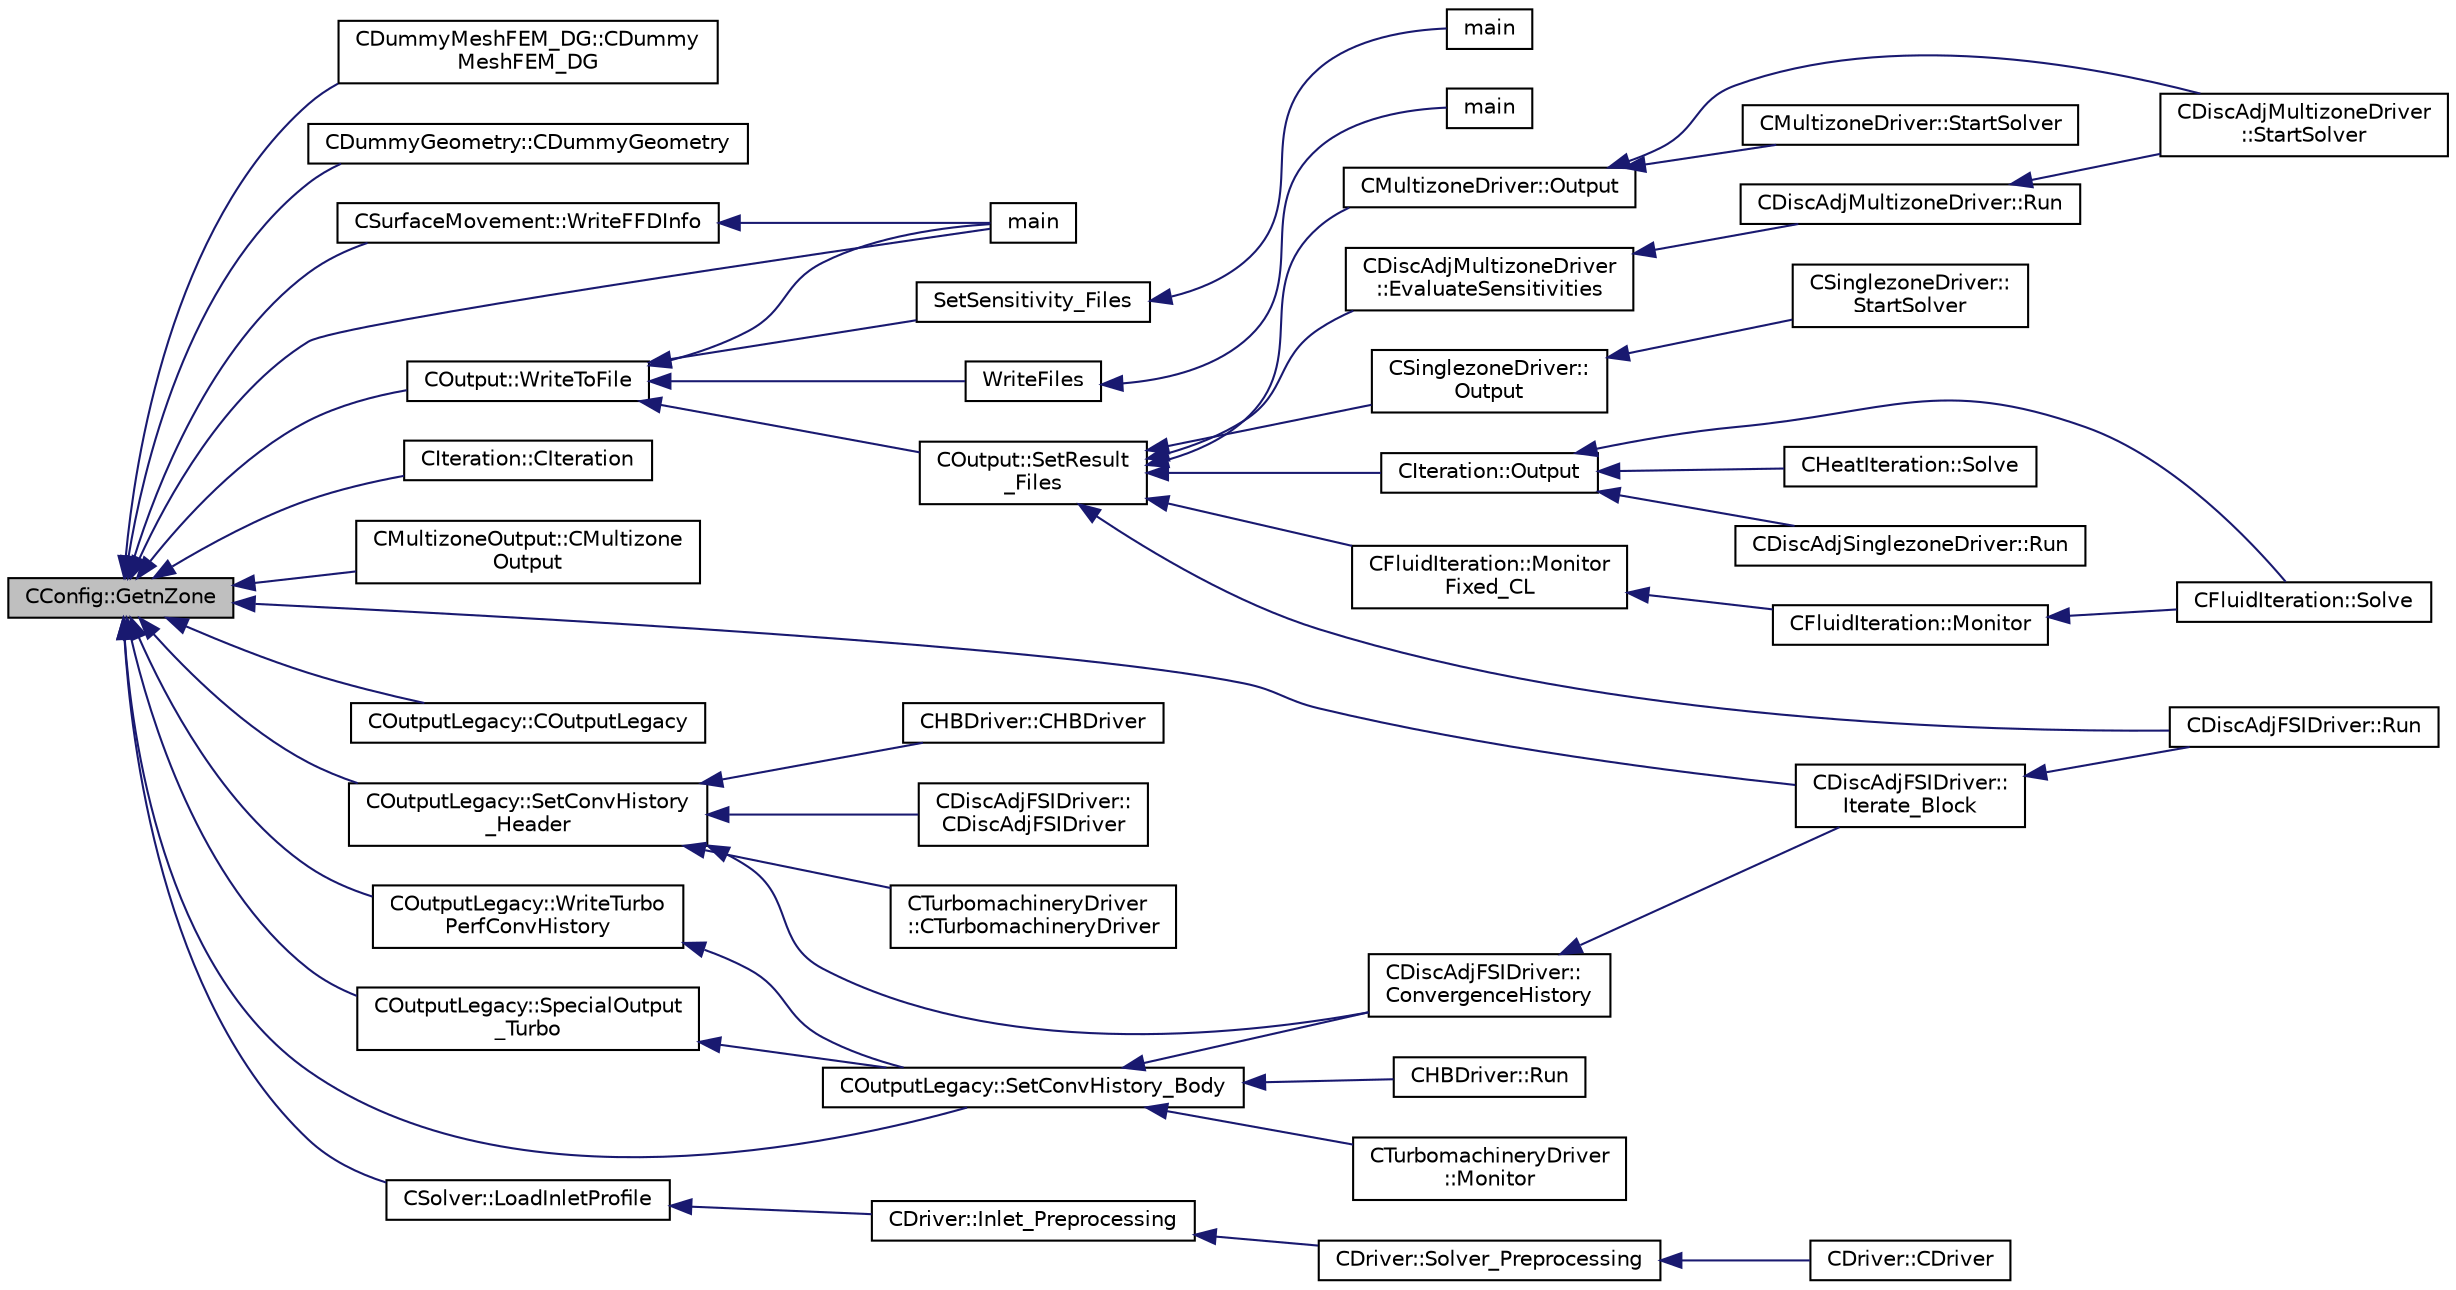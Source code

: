 digraph "CConfig::GetnZone"
{
  edge [fontname="Helvetica",fontsize="10",labelfontname="Helvetica",labelfontsize="10"];
  node [fontname="Helvetica",fontsize="10",shape=record];
  rankdir="LR";
  Node9820 [label="CConfig::GetnZone",height=0.2,width=0.4,color="black", fillcolor="grey75", style="filled", fontcolor="black"];
  Node9820 -> Node9821 [dir="back",color="midnightblue",fontsize="10",style="solid",fontname="Helvetica"];
  Node9821 [label="CDummyMeshFEM_DG::CDummy\lMeshFEM_DG",height=0.2,width=0.4,color="black", fillcolor="white", style="filled",URL="$class_c_dummy_mesh_f_e_m___d_g.html#a292c0e183f7ee0db7badeccc4bd05ac4",tooltip="Constructor of the class. "];
  Node9820 -> Node9822 [dir="back",color="midnightblue",fontsize="10",style="solid",fontname="Helvetica"];
  Node9822 [label="CDummyGeometry::CDummyGeometry",height=0.2,width=0.4,color="black", fillcolor="white", style="filled",URL="$class_c_dummy_geometry.html#a4aa99e7c9145b9f4e3809a91f103606b",tooltip="Constructor of the class. "];
  Node9820 -> Node9823 [dir="back",color="midnightblue",fontsize="10",style="solid",fontname="Helvetica"];
  Node9823 [label="CSurfaceMovement::WriteFFDInfo",height=0.2,width=0.4,color="black", fillcolor="white", style="filled",URL="$class_c_surface_movement.html#a04a626a52ad7acef005b80daeb1144e9",tooltip="Write the Free Form information in the SU2 file. "];
  Node9823 -> Node9824 [dir="back",color="midnightblue",fontsize="10",style="solid",fontname="Helvetica"];
  Node9824 [label="main",height=0.2,width=0.4,color="black", fillcolor="white", style="filled",URL="$_s_u2___d_e_f_8cpp.html#a0ddf1224851353fc92bfbff6f499fa97"];
  Node9820 -> Node9825 [dir="back",color="midnightblue",fontsize="10",style="solid",fontname="Helvetica"];
  Node9825 [label="CDiscAdjFSIDriver::\lIterate_Block",height=0.2,width=0.4,color="black", fillcolor="white", style="filled",URL="$class_c_disc_adj_f_s_i_driver.html#a84949f139fa795b7d34d6ff77e82eb5c",tooltip="Iterate a certain block for adjoint FSI - may be the whole set of variables or independent and subite..."];
  Node9825 -> Node9826 [dir="back",color="midnightblue",fontsize="10",style="solid",fontname="Helvetica"];
  Node9826 [label="CDiscAdjFSIDriver::Run",height=0.2,width=0.4,color="black", fillcolor="white", style="filled",URL="$class_c_disc_adj_f_s_i_driver.html#a2e965d6e9c4dcfc296077cae225cab21",tooltip="Run a Discrete Adjoint iteration for the FSI problem. "];
  Node9820 -> Node9827 [dir="back",color="midnightblue",fontsize="10",style="solid",fontname="Helvetica"];
  Node9827 [label="CIteration::CIteration",height=0.2,width=0.4,color="black", fillcolor="white", style="filled",URL="$class_c_iteration.html#a39be84a1ff56f5daa37f17de0ce73b03",tooltip="Constructor of the class. "];
  Node9820 -> Node9828 [dir="back",color="midnightblue",fontsize="10",style="solid",fontname="Helvetica"];
  Node9828 [label="CMultizoneOutput::CMultizone\lOutput",height=0.2,width=0.4,color="black", fillcolor="white", style="filled",URL="$class_c_multizone_output.html#a7100cd9a661c73bd1d2f895485da5783",tooltip="Constructor of the class. "];
  Node9820 -> Node9829 [dir="back",color="midnightblue",fontsize="10",style="solid",fontname="Helvetica"];
  Node9829 [label="COutput::WriteToFile",height=0.2,width=0.4,color="black", fillcolor="white", style="filled",URL="$class_c_output.html#af8fba1a012ec9464eb70e45d0bade78a",tooltip="Allocates the appropriate file writer based on the chosen format and writes sorted data to file..."];
  Node9829 -> Node9830 [dir="back",color="midnightblue",fontsize="10",style="solid",fontname="Helvetica"];
  Node9830 [label="COutput::SetResult\l_Files",height=0.2,width=0.4,color="black", fillcolor="white", style="filled",URL="$class_c_output.html#a8cae0e94e8769f55d5865df600acbc2f",tooltip="Loop through all requested output files and write the volume output data. "];
  Node9830 -> Node9831 [dir="back",color="midnightblue",fontsize="10",style="solid",fontname="Helvetica"];
  Node9831 [label="CDiscAdjMultizoneDriver\l::EvaluateSensitivities",height=0.2,width=0.4,color="black", fillcolor="white", style="filled",URL="$class_c_disc_adj_multizone_driver.html#ac2789097629674cfb7d4de64954024df",tooltip="Evaluate sensitivites for the current adjoint solution and output files. "];
  Node9831 -> Node9832 [dir="back",color="midnightblue",fontsize="10",style="solid",fontname="Helvetica"];
  Node9832 [label="CDiscAdjMultizoneDriver::Run",height=0.2,width=0.4,color="black", fillcolor="white", style="filled",URL="$class_c_disc_adj_multizone_driver.html#af996aecdb6d20aa4fc81c9b67295abf5",tooltip="[Overload] Run an discrete adjoint update of all solvers within multiple zones. "];
  Node9832 -> Node9833 [dir="back",color="midnightblue",fontsize="10",style="solid",fontname="Helvetica"];
  Node9833 [label="CDiscAdjMultizoneDriver\l::StartSolver",height=0.2,width=0.4,color="black", fillcolor="white", style="filled",URL="$class_c_disc_adj_multizone_driver.html#a75de0a1a482ceeed4301a384f1515092",tooltip="[Overload] Launch the computation for discrete adjoint multizone problems. "];
  Node9830 -> Node9826 [dir="back",color="midnightblue",fontsize="10",style="solid",fontname="Helvetica"];
  Node9830 -> Node9834 [dir="back",color="midnightblue",fontsize="10",style="solid",fontname="Helvetica"];
  Node9834 [label="CMultizoneDriver::Output",height=0.2,width=0.4,color="black", fillcolor="white", style="filled",URL="$class_c_multizone_driver.html#a994366ecc93e27a86948b93cd3c722e7",tooltip="Output the solution in solution file. "];
  Node9834 -> Node9833 [dir="back",color="midnightblue",fontsize="10",style="solid",fontname="Helvetica"];
  Node9834 -> Node9835 [dir="back",color="midnightblue",fontsize="10",style="solid",fontname="Helvetica"];
  Node9835 [label="CMultizoneDriver::StartSolver",height=0.2,width=0.4,color="black", fillcolor="white", style="filled",URL="$class_c_multizone_driver.html#a03cfc000c383ef0d86d34e1c6aef5ff3",tooltip="[Overload] Launch the computation for multizone problems. "];
  Node9830 -> Node9836 [dir="back",color="midnightblue",fontsize="10",style="solid",fontname="Helvetica"];
  Node9836 [label="CSinglezoneDriver::\lOutput",height=0.2,width=0.4,color="black", fillcolor="white", style="filled",URL="$class_c_singlezone_driver.html#afc32b69df4468ab19f5285782b91f0be",tooltip="Output the solution in solution file. "];
  Node9836 -> Node9837 [dir="back",color="midnightblue",fontsize="10",style="solid",fontname="Helvetica"];
  Node9837 [label="CSinglezoneDriver::\lStartSolver",height=0.2,width=0.4,color="black", fillcolor="white", style="filled",URL="$class_c_singlezone_driver.html#a6eb4215f7ee740a6d5edb798110ce44a",tooltip="[Overload] Launch the computation for single-zone problems. "];
  Node9830 -> Node9838 [dir="back",color="midnightblue",fontsize="10",style="solid",fontname="Helvetica"];
  Node9838 [label="CIteration::Output",height=0.2,width=0.4,color="black", fillcolor="white", style="filled",URL="$class_c_iteration.html#a81703988a52c42fd644506cd2009c8e1",tooltip="A virtual member. "];
  Node9838 -> Node9839 [dir="back",color="midnightblue",fontsize="10",style="solid",fontname="Helvetica"];
  Node9839 [label="CDiscAdjSinglezoneDriver::Run",height=0.2,width=0.4,color="black", fillcolor="white", style="filled",URL="$class_c_disc_adj_singlezone_driver.html#a624c84f750a031872526d62b93cff1f1",tooltip="Run a single iteration of the discrete adjoint solver with a single zone. "];
  Node9838 -> Node9840 [dir="back",color="midnightblue",fontsize="10",style="solid",fontname="Helvetica"];
  Node9840 [label="CFluidIteration::Solve",height=0.2,width=0.4,color="black", fillcolor="white", style="filled",URL="$class_c_fluid_iteration.html#ae22cd342c9c9d2ea5ac3f5103394ff80",tooltip="Iterate the fluid system for a number of Inner_Iter iterations. "];
  Node9838 -> Node9841 [dir="back",color="midnightblue",fontsize="10",style="solid",fontname="Helvetica"];
  Node9841 [label="CHeatIteration::Solve",height=0.2,width=0.4,color="black", fillcolor="white", style="filled",URL="$class_c_heat_iteration.html#ac9bc702cd04ec181d142db04b176e3b1",tooltip="Perform a single iteration of the wave system. "];
  Node9830 -> Node9842 [dir="back",color="midnightblue",fontsize="10",style="solid",fontname="Helvetica"];
  Node9842 [label="CFluidIteration::Monitor\lFixed_CL",height=0.2,width=0.4,color="black", fillcolor="white", style="filled",URL="$class_c_fluid_iteration.html#a21538ff2df862f29e659135452d901a1",tooltip="Fixed CL monitoring function. "];
  Node9842 -> Node9843 [dir="back",color="midnightblue",fontsize="10",style="solid",fontname="Helvetica"];
  Node9843 [label="CFluidIteration::Monitor",height=0.2,width=0.4,color="black", fillcolor="white", style="filled",URL="$class_c_fluid_iteration.html#a563192d869a4e82151c0bf6781b4890d",tooltip="Monitors the convergence and other metrics for the fluid system. "];
  Node9843 -> Node9840 [dir="back",color="midnightblue",fontsize="10",style="solid",fontname="Helvetica"];
  Node9829 -> Node9824 [dir="back",color="midnightblue",fontsize="10",style="solid",fontname="Helvetica"];
  Node9829 -> Node9844 [dir="back",color="midnightblue",fontsize="10",style="solid",fontname="Helvetica"];
  Node9844 [label="SetSensitivity_Files",height=0.2,width=0.4,color="black", fillcolor="white", style="filled",URL="$_s_u2___d_o_t_8cpp.html#a63d4fd49ad25f4916709545fb847948c",tooltip="Write the sensitivity (including mesh sensitivity) computed with the discrete adjoint method on the s..."];
  Node9844 -> Node9845 [dir="back",color="midnightblue",fontsize="10",style="solid",fontname="Helvetica"];
  Node9845 [label="main",height=0.2,width=0.4,color="black", fillcolor="white", style="filled",URL="$_s_u2___d_o_t_8cpp.html#a0ddf1224851353fc92bfbff6f499fa97"];
  Node9829 -> Node9846 [dir="back",color="midnightblue",fontsize="10",style="solid",fontname="Helvetica"];
  Node9846 [label="WriteFiles",height=0.2,width=0.4,color="black", fillcolor="white", style="filled",URL="$_s_u2___s_o_l_8cpp.html#a43305e0af849b318ce139ccf6a164626"];
  Node9846 -> Node9847 [dir="back",color="midnightblue",fontsize="10",style="solid",fontname="Helvetica"];
  Node9847 [label="main",height=0.2,width=0.4,color="black", fillcolor="white", style="filled",URL="$_s_u2___s_o_l_8cpp.html#a0ddf1224851353fc92bfbff6f499fa97"];
  Node9820 -> Node9848 [dir="back",color="midnightblue",fontsize="10",style="solid",fontname="Helvetica"];
  Node9848 [label="COutputLegacy::COutputLegacy",height=0.2,width=0.4,color="black", fillcolor="white", style="filled",URL="$class_c_output_legacy.html#afb0a799ee8efdded5660c12de884ce9c",tooltip="Constructor of the class. "];
  Node9820 -> Node9849 [dir="back",color="midnightblue",fontsize="10",style="solid",fontname="Helvetica"];
  Node9849 [label="COutputLegacy::SetConvHistory\l_Header",height=0.2,width=0.4,color="black", fillcolor="white", style="filled",URL="$class_c_output_legacy.html#a18b50c074872fff05e5be4022c4a54de",tooltip="Write the header of the history file. "];
  Node9849 -> Node9850 [dir="back",color="midnightblue",fontsize="10",style="solid",fontname="Helvetica"];
  Node9850 [label="CTurbomachineryDriver\l::CTurbomachineryDriver",height=0.2,width=0.4,color="black", fillcolor="white", style="filled",URL="$class_c_turbomachinery_driver.html#a69e22449283c30291cabc99eaad62e63",tooltip="Constructor of the class. "];
  Node9849 -> Node9851 [dir="back",color="midnightblue",fontsize="10",style="solid",fontname="Helvetica"];
  Node9851 [label="CHBDriver::CHBDriver",height=0.2,width=0.4,color="black", fillcolor="white", style="filled",URL="$class_c_h_b_driver.html#a270d371133771fdd74e613712ef07797",tooltip="Constructor of the class. "];
  Node9849 -> Node9852 [dir="back",color="midnightblue",fontsize="10",style="solid",fontname="Helvetica"];
  Node9852 [label="CDiscAdjFSIDriver::\lCDiscAdjFSIDriver",height=0.2,width=0.4,color="black", fillcolor="white", style="filled",URL="$class_c_disc_adj_f_s_i_driver.html#a8344e360dcd6fdc913a79364d809f9b3",tooltip="Constructor of the class. "];
  Node9849 -> Node9853 [dir="back",color="midnightblue",fontsize="10",style="solid",fontname="Helvetica"];
  Node9853 [label="CDiscAdjFSIDriver::\lConvergenceHistory",height=0.2,width=0.4,color="black", fillcolor="white", style="filled",URL="$class_c_disc_adj_f_s_i_driver.html#a139dfa2442613879f2b15f28a09c2bd5",tooltip="Output the convergence history. "];
  Node9853 -> Node9825 [dir="back",color="midnightblue",fontsize="10",style="solid",fontname="Helvetica"];
  Node9820 -> Node9854 [dir="back",color="midnightblue",fontsize="10",style="solid",fontname="Helvetica"];
  Node9854 [label="COutputLegacy::SetConvHistory_Body",height=0.2,width=0.4,color="black", fillcolor="white", style="filled",URL="$class_c_output_legacy.html#a217cc0d778a3828499189a9debee47c6",tooltip="Write the history file and the convergence on the screen for serial computations. ..."];
  Node9854 -> Node9855 [dir="back",color="midnightblue",fontsize="10",style="solid",fontname="Helvetica"];
  Node9855 [label="CTurbomachineryDriver\l::Monitor",height=0.2,width=0.4,color="black", fillcolor="white", style="filled",URL="$class_c_turbomachinery_driver.html#a41d7b50bbacef68eb5436293ebb2da4f",tooltip="Monitor the computation. "];
  Node9854 -> Node9856 [dir="back",color="midnightblue",fontsize="10",style="solid",fontname="Helvetica"];
  Node9856 [label="CHBDriver::Run",height=0.2,width=0.4,color="black", fillcolor="white", style="filled",URL="$class_c_h_b_driver.html#a98c0448a8e0404845ee54e25b62eaea9",tooltip="Run a single iteration of a Harmonic Balance problem. "];
  Node9854 -> Node9853 [dir="back",color="midnightblue",fontsize="10",style="solid",fontname="Helvetica"];
  Node9820 -> Node9857 [dir="back",color="midnightblue",fontsize="10",style="solid",fontname="Helvetica"];
  Node9857 [label="COutputLegacy::WriteTurbo\lPerfConvHistory",height=0.2,width=0.4,color="black", fillcolor="white", style="filled",URL="$class_c_output_legacy.html#ac513b03d79ae233f09ee97f59371d038",tooltip="Compute . "];
  Node9857 -> Node9854 [dir="back",color="midnightblue",fontsize="10",style="solid",fontname="Helvetica"];
  Node9820 -> Node9858 [dir="back",color="midnightblue",fontsize="10",style="solid",fontname="Helvetica"];
  Node9858 [label="COutputLegacy::SpecialOutput\l_Turbo",height=0.2,width=0.4,color="black", fillcolor="white", style="filled",URL="$class_c_output_legacy.html#a6f0c7a1f6ae324473c2b095025c9d51d",tooltip="Write the output file for spanwise turboperformance. "];
  Node9858 -> Node9854 [dir="back",color="midnightblue",fontsize="10",style="solid",fontname="Helvetica"];
  Node9820 -> Node9859 [dir="back",color="midnightblue",fontsize="10",style="solid",fontname="Helvetica"];
  Node9859 [label="CSolver::LoadInletProfile",height=0.2,width=0.4,color="black", fillcolor="white", style="filled",URL="$class_c_solver.html#ad5edf3f378a08715c57d8598a114eb5a",tooltip="Load a inlet profile data from file into a particular solver. "];
  Node9859 -> Node9860 [dir="back",color="midnightblue",fontsize="10",style="solid",fontname="Helvetica"];
  Node9860 [label="CDriver::Inlet_Preprocessing",height=0.2,width=0.4,color="black", fillcolor="white", style="filled",URL="$class_c_driver.html#a8d1d31e052654d8727217a911482b898",tooltip="Preprocess the inlets via file input for all solvers. "];
  Node9860 -> Node9861 [dir="back",color="midnightblue",fontsize="10",style="solid",fontname="Helvetica"];
  Node9861 [label="CDriver::Solver_Preprocessing",height=0.2,width=0.4,color="black", fillcolor="white", style="filled",URL="$class_c_driver.html#add15058928d0b7462a7b8257417d0914",tooltip="Definition and allocation of all solution classes. "];
  Node9861 -> Node9862 [dir="back",color="midnightblue",fontsize="10",style="solid",fontname="Helvetica"];
  Node9862 [label="CDriver::CDriver",height=0.2,width=0.4,color="black", fillcolor="white", style="filled",URL="$class_c_driver.html#a3fca4a013a6efa9bbb38fe78a86b5f3d",tooltip="Constructor of the class. "];
  Node9820 -> Node9824 [dir="back",color="midnightblue",fontsize="10",style="solid",fontname="Helvetica"];
}
